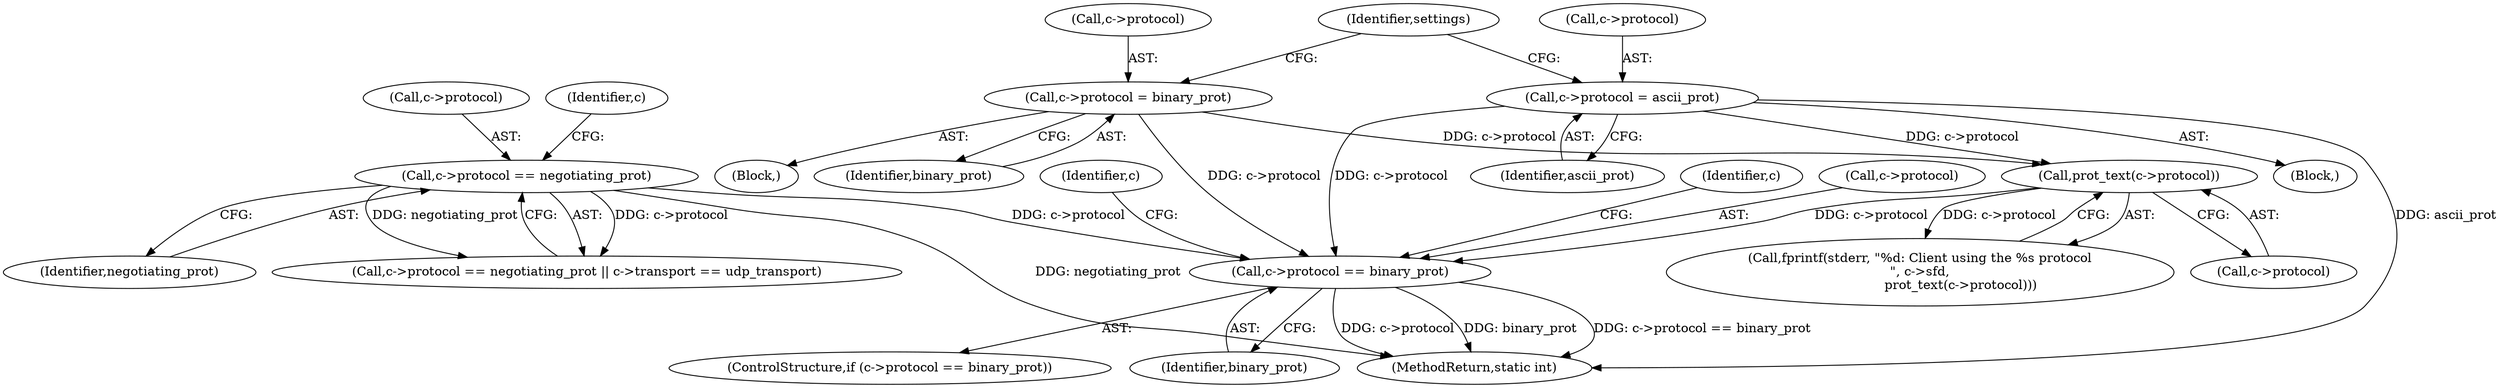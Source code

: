 digraph "0_memcached_d9cd01ede97f4145af9781d448c62a3318952719@pointer" {
"1000188" [label="(Call,c->protocol == binary_prot)"];
"1000158" [label="(Call,c->protocol = binary_prot)"];
"1000134" [label="(Call,c->protocol == negotiating_prot)"];
"1000165" [label="(Call,c->protocol = ascii_prot)"];
"1000183" [label="(Call,prot_text(c->protocol))"];
"1000183" [label="(Call,prot_text(c->protocol))"];
"1000158" [label="(Call,c->protocol = binary_prot)"];
"1000165" [label="(Call,c->protocol = ascii_prot)"];
"1000169" [label="(Identifier,ascii_prot)"];
"1000477" [label="(Identifier,c)"];
"1000159" [label="(Call,c->protocol)"];
"1000162" [label="(Identifier,binary_prot)"];
"1000613" [label="(MethodReturn,static int)"];
"1000157" [label="(Block,)"];
"1000134" [label="(Call,c->protocol == negotiating_prot)"];
"1000173" [label="(Identifier,settings)"];
"1000189" [label="(Call,c->protocol)"];
"1000141" [label="(Identifier,c)"];
"1000135" [label="(Call,c->protocol)"];
"1000166" [label="(Call,c->protocol)"];
"1000133" [label="(Call,c->protocol == negotiating_prot || c->transport == udp_transport)"];
"1000187" [label="(ControlStructure,if (c->protocol == binary_prot))"];
"1000192" [label="(Identifier,binary_prot)"];
"1000188" [label="(Call,c->protocol == binary_prot)"];
"1000184" [label="(Call,c->protocol)"];
"1000177" [label="(Call,fprintf(stderr, \"%d: Client using the %s protocol\n\", c->sfd,\n                    prot_text(c->protocol)))"];
"1000138" [label="(Identifier,negotiating_prot)"];
"1000164" [label="(Block,)"];
"1000197" [label="(Identifier,c)"];
"1000188" -> "1000187"  [label="AST: "];
"1000188" -> "1000192"  [label="CFG: "];
"1000189" -> "1000188"  [label="AST: "];
"1000192" -> "1000188"  [label="AST: "];
"1000197" -> "1000188"  [label="CFG: "];
"1000477" -> "1000188"  [label="CFG: "];
"1000188" -> "1000613"  [label="DDG: c->protocol == binary_prot"];
"1000188" -> "1000613"  [label="DDG: c->protocol"];
"1000188" -> "1000613"  [label="DDG: binary_prot"];
"1000158" -> "1000188"  [label="DDG: c->protocol"];
"1000134" -> "1000188"  [label="DDG: c->protocol"];
"1000165" -> "1000188"  [label="DDG: c->protocol"];
"1000183" -> "1000188"  [label="DDG: c->protocol"];
"1000158" -> "1000157"  [label="AST: "];
"1000158" -> "1000162"  [label="CFG: "];
"1000159" -> "1000158"  [label="AST: "];
"1000162" -> "1000158"  [label="AST: "];
"1000173" -> "1000158"  [label="CFG: "];
"1000158" -> "1000183"  [label="DDG: c->protocol"];
"1000134" -> "1000133"  [label="AST: "];
"1000134" -> "1000138"  [label="CFG: "];
"1000135" -> "1000134"  [label="AST: "];
"1000138" -> "1000134"  [label="AST: "];
"1000141" -> "1000134"  [label="CFG: "];
"1000133" -> "1000134"  [label="CFG: "];
"1000134" -> "1000613"  [label="DDG: negotiating_prot"];
"1000134" -> "1000133"  [label="DDG: c->protocol"];
"1000134" -> "1000133"  [label="DDG: negotiating_prot"];
"1000165" -> "1000164"  [label="AST: "];
"1000165" -> "1000169"  [label="CFG: "];
"1000166" -> "1000165"  [label="AST: "];
"1000169" -> "1000165"  [label="AST: "];
"1000173" -> "1000165"  [label="CFG: "];
"1000165" -> "1000613"  [label="DDG: ascii_prot"];
"1000165" -> "1000183"  [label="DDG: c->protocol"];
"1000183" -> "1000177"  [label="AST: "];
"1000183" -> "1000184"  [label="CFG: "];
"1000184" -> "1000183"  [label="AST: "];
"1000177" -> "1000183"  [label="CFG: "];
"1000183" -> "1000177"  [label="DDG: c->protocol"];
}
